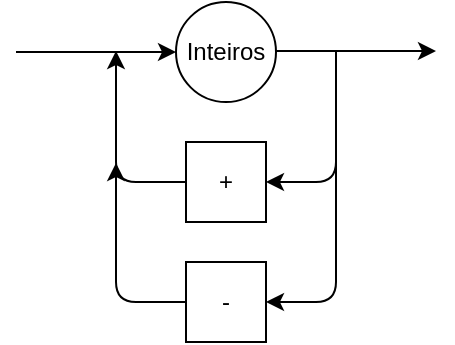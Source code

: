 <mxfile version="13.6.5" type="device"><diagram id="mfOOTex2mjlyasX4yMDc" name="Page-1"><mxGraphModel dx="494" dy="261" grid="1" gridSize="10" guides="1" tooltips="1" connect="1" arrows="1" fold="1" page="1" pageScale="1" pageWidth="827" pageHeight="1169" math="0" shadow="0"><root><mxCell id="0"/><mxCell id="1" parent="0"/><mxCell id="hbvRryvEfZ_lu0Lq8QZM-3" value="Inteiros" style="ellipse;whiteSpace=wrap;html=1;" parent="1" vertex="1"><mxGeometry x="350" y="120" width="50" height="50" as="geometry"/></mxCell><mxCell id="hbvRryvEfZ_lu0Lq8QZM-7" value="" style="endArrow=classic;html=1;entryX=0;entryY=0.5;entryDx=0;entryDy=0;" parent="1" target="hbvRryvEfZ_lu0Lq8QZM-3" edge="1"><mxGeometry width="50" height="50" relative="1" as="geometry"><mxPoint x="270" y="145" as="sourcePoint"/><mxPoint x="310" y="130" as="targetPoint"/></mxGeometry></mxCell><mxCell id="hbvRryvEfZ_lu0Lq8QZM-8" value="" style="endArrow=classic;html=1;entryX=0;entryY=0.5;entryDx=0;entryDy=0;" parent="1" edge="1"><mxGeometry width="50" height="50" relative="1" as="geometry"><mxPoint x="400" y="144.5" as="sourcePoint"/><mxPoint x="480" y="144.5" as="targetPoint"/></mxGeometry></mxCell><mxCell id="hbvRryvEfZ_lu0Lq8QZM-10" value="" style="endArrow=classic;html=1;entryX=1;entryY=0.5;entryDx=0;entryDy=0;" parent="1" target="MB5WGXsHsK473v5tTmzF-2" edge="1"><mxGeometry width="50" height="50" relative="1" as="geometry"><mxPoint x="430" y="200" as="sourcePoint"/><mxPoint x="400" y="285" as="targetPoint"/><Array as="points"><mxPoint x="430" y="270"/></Array></mxGeometry></mxCell><mxCell id="hbvRryvEfZ_lu0Lq8QZM-11" value="" style="endArrow=classic;html=1;entryX=1;entryY=0.5;entryDx=0;entryDy=0;exitX=0;exitY=0.5;exitDx=0;exitDy=0;" parent="1" source="MB5WGXsHsK473v5tTmzF-1" edge="1"><mxGeometry width="50" height="50" relative="1" as="geometry"><mxPoint x="350" y="215" as="sourcePoint"/><mxPoint x="320" y="144.5" as="targetPoint"/><Array as="points"><mxPoint x="320" y="210"/></Array></mxGeometry></mxCell><mxCell id="hbvRryvEfZ_lu0Lq8QZM-12" value="" style="endArrow=classic;html=1;entryX=1;entryY=0.5;entryDx=0;entryDy=0;exitX=0;exitY=0.5;exitDx=0;exitDy=0;" parent="1" source="MB5WGXsHsK473v5tTmzF-2" edge="1"><mxGeometry width="50" height="50" relative="1" as="geometry"><mxPoint x="350" y="285" as="sourcePoint"/><mxPoint x="320" y="200.5" as="targetPoint"/><Array as="points"><mxPoint x="320" y="270"/></Array></mxGeometry></mxCell><mxCell id="MB5WGXsHsK473v5tTmzF-1" value="+" style="rounded=0;whiteSpace=wrap;html=1;" vertex="1" parent="1"><mxGeometry x="355" y="190" width="40" height="40" as="geometry"/></mxCell><mxCell id="MB5WGXsHsK473v5tTmzF-2" value="-" style="rounded=0;whiteSpace=wrap;html=1;" vertex="1" parent="1"><mxGeometry x="355" y="250" width="40" height="40" as="geometry"/></mxCell><mxCell id="MB5WGXsHsK473v5tTmzF-3" value="" style="endArrow=classic;html=1;entryX=1;entryY=0.5;entryDx=0;entryDy=0;" edge="1" parent="1" target="MB5WGXsHsK473v5tTmzF-1"><mxGeometry width="50" height="50" relative="1" as="geometry"><mxPoint x="430" y="144" as="sourcePoint"/><mxPoint x="395" y="214" as="targetPoint"/><Array as="points"><mxPoint x="430" y="210"/></Array></mxGeometry></mxCell></root></mxGraphModel></diagram></mxfile>